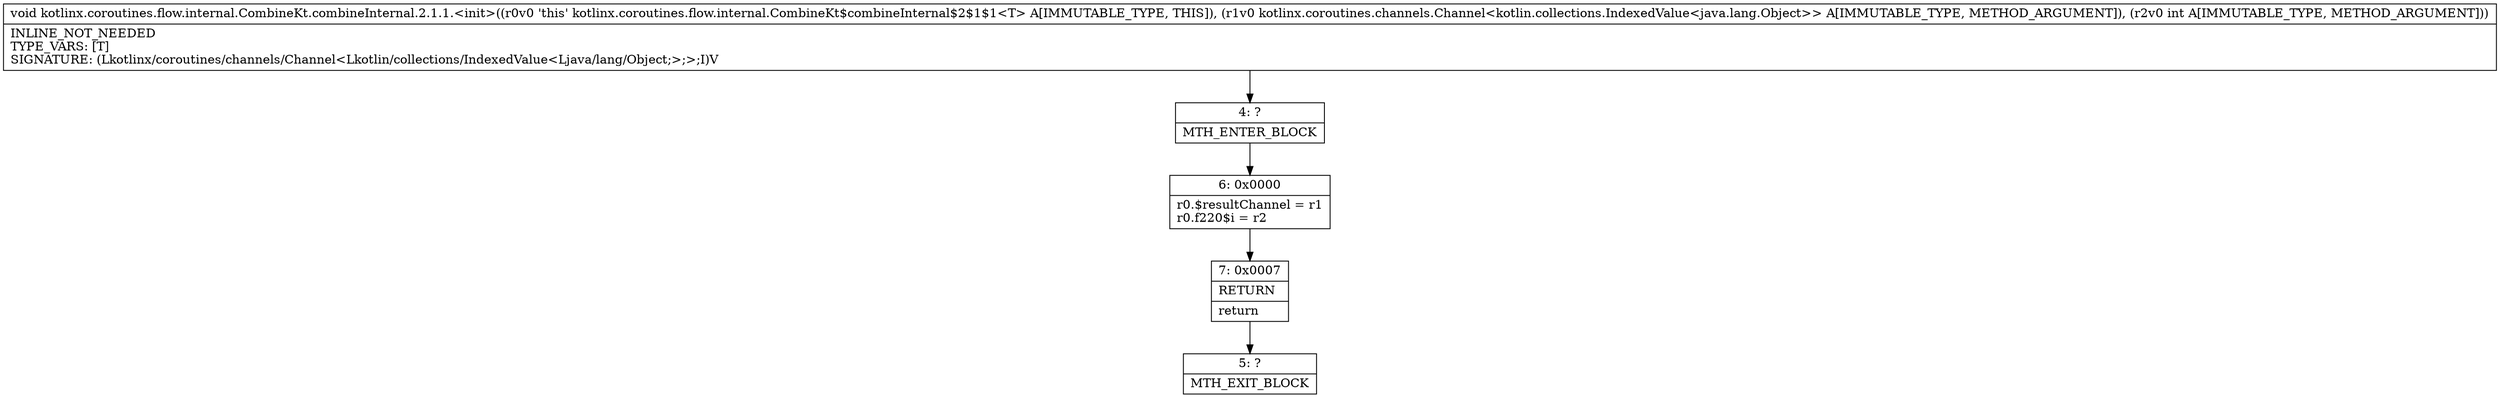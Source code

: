 digraph "CFG forkotlinx.coroutines.flow.internal.CombineKt.combineInternal.2.1.1.\<init\>(Lkotlinx\/coroutines\/channels\/Channel;I)V" {
Node_4 [shape=record,label="{4\:\ ?|MTH_ENTER_BLOCK\l}"];
Node_6 [shape=record,label="{6\:\ 0x0000|r0.$resultChannel = r1\lr0.f220$i = r2\l}"];
Node_7 [shape=record,label="{7\:\ 0x0007|RETURN\l|return\l}"];
Node_5 [shape=record,label="{5\:\ ?|MTH_EXIT_BLOCK\l}"];
MethodNode[shape=record,label="{void kotlinx.coroutines.flow.internal.CombineKt.combineInternal.2.1.1.\<init\>((r0v0 'this' kotlinx.coroutines.flow.internal.CombineKt$combineInternal$2$1$1\<T\> A[IMMUTABLE_TYPE, THIS]), (r1v0 kotlinx.coroutines.channels.Channel\<kotlin.collections.IndexedValue\<java.lang.Object\>\> A[IMMUTABLE_TYPE, METHOD_ARGUMENT]), (r2v0 int A[IMMUTABLE_TYPE, METHOD_ARGUMENT]))  | INLINE_NOT_NEEDED\lTYPE_VARS: [T]\lSIGNATURE: (Lkotlinx\/coroutines\/channels\/Channel\<Lkotlin\/collections\/IndexedValue\<Ljava\/lang\/Object;\>;\>;I)V\l}"];
MethodNode -> Node_4;Node_4 -> Node_6;
Node_6 -> Node_7;
Node_7 -> Node_5;
}

